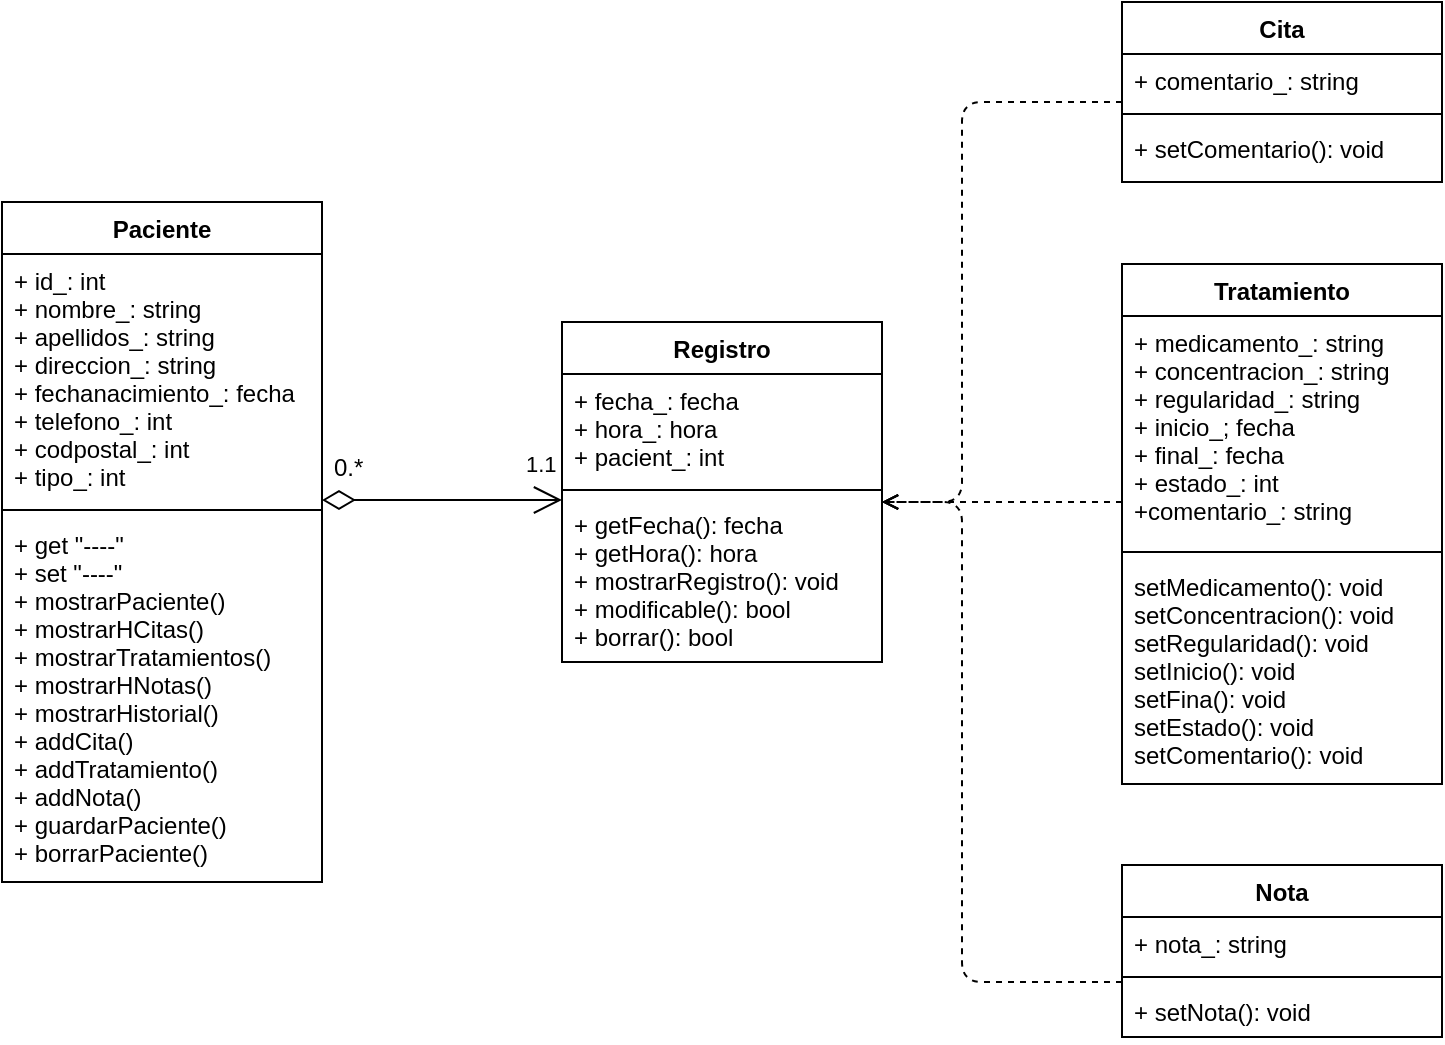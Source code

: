 <mxfile version="12.2.7" type="github" pages="1">
  <diagram id="tdgsSn6MBYifOmbUvM1O" name="Page-1">
    <mxGraphModel dx="1024" dy="566" grid="1" gridSize="10" guides="1" tooltips="1" connect="1" arrows="1" fold="1" page="1" pageScale="1" pageWidth="827" pageHeight="1169" math="0" shadow="0">
      <root>
        <mxCell id="0"/>
        <mxCell id="1" parent="0"/>
        <mxCell id="RfD7f8O184MrSpGz2rtI-1" value="Paciente" style="swimlane;fontStyle=1;align=center;verticalAlign=top;childLayout=stackLayout;horizontal=1;startSize=26;horizontalStack=0;resizeParent=1;resizeParentMax=0;resizeLast=0;collapsible=1;marginBottom=0;" parent="1" vertex="1">
          <mxGeometry x="80" y="210" width="160" height="340" as="geometry"/>
        </mxCell>
        <mxCell id="RfD7f8O184MrSpGz2rtI-2" value="+ id_: int&#xa;+ nombre_: string&#xa;+ apellidos_: string&#xa;+ direccion_: string&#xa;+ fechanacimiento_: fecha&#xa;+ telefono_: int&#xa;+ codpostal_: int&#xa;+ tipo_: int" style="text;strokeColor=none;fillColor=none;align=left;verticalAlign=top;spacingLeft=4;spacingRight=4;overflow=hidden;rotatable=0;points=[[0,0.5],[1,0.5]];portConstraint=eastwest;" parent="RfD7f8O184MrSpGz2rtI-1" vertex="1">
          <mxGeometry y="26" width="160" height="124" as="geometry"/>
        </mxCell>
        <mxCell id="RfD7f8O184MrSpGz2rtI-3" value="" style="line;strokeWidth=1;fillColor=none;align=left;verticalAlign=middle;spacingTop=-1;spacingLeft=3;spacingRight=3;rotatable=0;labelPosition=right;points=[];portConstraint=eastwest;" parent="RfD7f8O184MrSpGz2rtI-1" vertex="1">
          <mxGeometry y="150" width="160" height="8" as="geometry"/>
        </mxCell>
        <mxCell id="RfD7f8O184MrSpGz2rtI-4" value="+ get &quot;----&quot;&#xa;+ set &quot;----&quot;&#xa;+ mostrarPaciente()&#xa;+ mostrarHCitas()&#xa;+ mostrarTratamientos()&#xa;+ mostrarHNotas()&#xa;+ mostrarHistorial()&#xa;+ addCita()&#xa;+ addTratamiento()&#xa;+ addNota()&#xa;+ guardarPaciente()&#xa;+ borrarPaciente()" style="text;strokeColor=none;fillColor=none;align=left;verticalAlign=top;spacingLeft=4;spacingRight=4;overflow=hidden;rotatable=0;points=[[0,0.5],[1,0.5]];portConstraint=eastwest;" parent="RfD7f8O184MrSpGz2rtI-1" vertex="1">
          <mxGeometry y="158" width="160" height="182" as="geometry"/>
        </mxCell>
        <mxCell id="RfD7f8O184MrSpGz2rtI-5" value="Nota" style="swimlane;fontStyle=1;align=center;verticalAlign=top;childLayout=stackLayout;horizontal=1;startSize=26;horizontalStack=0;resizeParent=1;resizeParentMax=0;resizeLast=0;collapsible=1;marginBottom=0;" parent="1" vertex="1">
          <mxGeometry x="640" y="541.5" width="160" height="86" as="geometry"/>
        </mxCell>
        <mxCell id="RfD7f8O184MrSpGz2rtI-6" value="+ nota_: string" style="text;strokeColor=none;fillColor=none;align=left;verticalAlign=top;spacingLeft=4;spacingRight=4;overflow=hidden;rotatable=0;points=[[0,0.5],[1,0.5]];portConstraint=eastwest;" parent="RfD7f8O184MrSpGz2rtI-5" vertex="1">
          <mxGeometry y="26" width="160" height="26" as="geometry"/>
        </mxCell>
        <mxCell id="RfD7f8O184MrSpGz2rtI-7" value="" style="line;strokeWidth=1;fillColor=none;align=left;verticalAlign=middle;spacingTop=-1;spacingLeft=3;spacingRight=3;rotatable=0;labelPosition=right;points=[];portConstraint=eastwest;" parent="RfD7f8O184MrSpGz2rtI-5" vertex="1">
          <mxGeometry y="52" width="160" height="8" as="geometry"/>
        </mxCell>
        <mxCell id="RfD7f8O184MrSpGz2rtI-8" value="+ setNota(): void" style="text;strokeColor=none;fillColor=none;align=left;verticalAlign=top;spacingLeft=4;spacingRight=4;overflow=hidden;rotatable=0;points=[[0,0.5],[1,0.5]];portConstraint=eastwest;" parent="RfD7f8O184MrSpGz2rtI-5" vertex="1">
          <mxGeometry y="60" width="160" height="26" as="geometry"/>
        </mxCell>
        <mxCell id="RfD7f8O184MrSpGz2rtI-9" value="Tratamiento" style="swimlane;fontStyle=1;align=center;verticalAlign=top;childLayout=stackLayout;horizontal=1;startSize=26;horizontalStack=0;resizeParent=1;resizeParentMax=0;resizeLast=0;collapsible=1;marginBottom=0;" parent="1" vertex="1">
          <mxGeometry x="640" y="241" width="160" height="260" as="geometry"/>
        </mxCell>
        <mxCell id="RfD7f8O184MrSpGz2rtI-10" value="+ medicamento_: string&#xa;+ concentracion_: string&#xa;+ regularidad_: string&#xa;+ inicio_; fecha&#xa;+ final_: fecha&#xa;+ estado_: int&#xa;+comentario_: string" style="text;strokeColor=none;fillColor=none;align=left;verticalAlign=top;spacingLeft=4;spacingRight=4;overflow=hidden;rotatable=0;points=[[0,0.5],[1,0.5]];portConstraint=eastwest;" parent="RfD7f8O184MrSpGz2rtI-9" vertex="1">
          <mxGeometry y="26" width="160" height="114" as="geometry"/>
        </mxCell>
        <mxCell id="RfD7f8O184MrSpGz2rtI-11" value="" style="line;strokeWidth=1;fillColor=none;align=left;verticalAlign=middle;spacingTop=-1;spacingLeft=3;spacingRight=3;rotatable=0;labelPosition=right;points=[];portConstraint=eastwest;" parent="RfD7f8O184MrSpGz2rtI-9" vertex="1">
          <mxGeometry y="140" width="160" height="8" as="geometry"/>
        </mxCell>
        <mxCell id="RfD7f8O184MrSpGz2rtI-12" value="setMedicamento(): void&#xa;setConcentracion(): void&#xa;setRegularidad(): void&#xa;setInicio(): void&#xa;setFina(): void&#xa;setEstado(): void&#xa;setComentario(): void" style="text;strokeColor=none;fillColor=none;align=left;verticalAlign=top;spacingLeft=4;spacingRight=4;overflow=hidden;rotatable=0;points=[[0,0.5],[1,0.5]];portConstraint=eastwest;" parent="RfD7f8O184MrSpGz2rtI-9" vertex="1">
          <mxGeometry y="148" width="160" height="112" as="geometry"/>
        </mxCell>
        <mxCell id="RfD7f8O184MrSpGz2rtI-13" value="Cita" style="swimlane;fontStyle=1;align=center;verticalAlign=top;childLayout=stackLayout;horizontal=1;startSize=26;horizontalStack=0;resizeParent=1;resizeParentMax=0;resizeLast=0;collapsible=1;marginBottom=0;" parent="1" vertex="1">
          <mxGeometry x="640" y="110" width="160" height="90" as="geometry"/>
        </mxCell>
        <mxCell id="RfD7f8O184MrSpGz2rtI-14" value="+ comentario_: string" style="text;strokeColor=none;fillColor=none;align=left;verticalAlign=top;spacingLeft=4;spacingRight=4;overflow=hidden;rotatable=0;points=[[0,0.5],[1,0.5]];portConstraint=eastwest;" parent="RfD7f8O184MrSpGz2rtI-13" vertex="1">
          <mxGeometry y="26" width="160" height="26" as="geometry"/>
        </mxCell>
        <mxCell id="RfD7f8O184MrSpGz2rtI-15" value="" style="line;strokeWidth=1;fillColor=none;align=left;verticalAlign=middle;spacingTop=-1;spacingLeft=3;spacingRight=3;rotatable=0;labelPosition=right;points=[];portConstraint=eastwest;" parent="RfD7f8O184MrSpGz2rtI-13" vertex="1">
          <mxGeometry y="52" width="160" height="8" as="geometry"/>
        </mxCell>
        <mxCell id="RfD7f8O184MrSpGz2rtI-16" value="+ setComentario(): void" style="text;strokeColor=none;fillColor=none;align=left;verticalAlign=top;spacingLeft=4;spacingRight=4;overflow=hidden;rotatable=0;points=[[0,0.5],[1,0.5]];portConstraint=eastwest;" parent="RfD7f8O184MrSpGz2rtI-13" vertex="1">
          <mxGeometry y="60" width="160" height="30" as="geometry"/>
        </mxCell>
        <mxCell id="RfD7f8O184MrSpGz2rtI-17" value="Registro" style="swimlane;fontStyle=1;align=center;verticalAlign=top;childLayout=stackLayout;horizontal=1;startSize=26;horizontalStack=0;resizeParent=1;resizeParentMax=0;resizeLast=0;collapsible=1;marginBottom=0;" parent="1" vertex="1">
          <mxGeometry x="360" y="270" width="160" height="170" as="geometry"/>
        </mxCell>
        <mxCell id="RfD7f8O184MrSpGz2rtI-18" value="+ fecha_: fecha&#xa;+ hora_: hora&#xa;+ pacient_: int" style="text;strokeColor=none;fillColor=none;align=left;verticalAlign=top;spacingLeft=4;spacingRight=4;overflow=hidden;rotatable=0;points=[[0,0.5],[1,0.5]];portConstraint=eastwest;" parent="RfD7f8O184MrSpGz2rtI-17" vertex="1">
          <mxGeometry y="26" width="160" height="54" as="geometry"/>
        </mxCell>
        <mxCell id="RfD7f8O184MrSpGz2rtI-19" value="" style="line;strokeWidth=1;fillColor=none;align=left;verticalAlign=middle;spacingTop=-1;spacingLeft=3;spacingRight=3;rotatable=0;labelPosition=right;points=[];portConstraint=eastwest;" parent="RfD7f8O184MrSpGz2rtI-17" vertex="1">
          <mxGeometry y="80" width="160" height="8" as="geometry"/>
        </mxCell>
        <mxCell id="RfD7f8O184MrSpGz2rtI-20" value="+ getFecha(): fecha&#xa;+ getHora(): hora&#xa;+ mostrarRegistro(): void&#xa;+ modificable(): bool&#xa;+ borrar(): bool" style="text;strokeColor=none;fillColor=none;align=left;verticalAlign=top;spacingLeft=4;spacingRight=4;overflow=hidden;rotatable=0;points=[[0,0.5],[1,0.5]];portConstraint=eastwest;" parent="RfD7f8O184MrSpGz2rtI-17" vertex="1">
          <mxGeometry y="88" width="160" height="82" as="geometry"/>
        </mxCell>
        <mxCell id="RfD7f8O184MrSpGz2rtI-27" value="1.1" style="endArrow=open;html=1;endSize=12;startArrow=diamondThin;startSize=14;startFill=0;edgeStyle=orthogonalEdgeStyle;align=left;verticalAlign=bottom;" parent="1" edge="1">
          <mxGeometry x="0.667" y="9" relative="1" as="geometry">
            <mxPoint x="240" y="359" as="sourcePoint"/>
            <mxPoint x="360" y="359" as="targetPoint"/>
            <mxPoint as="offset"/>
          </mxGeometry>
        </mxCell>
        <mxCell id="RfD7f8O184MrSpGz2rtI-28" value="" style="html=1;verticalAlign=bottom;endArrow=open;dashed=1;endFill=0;" parent="1" edge="1">
          <mxGeometry width="80" relative="1" as="geometry">
            <mxPoint x="640" y="600" as="sourcePoint"/>
            <mxPoint x="520" y="360" as="targetPoint"/>
            <Array as="points">
              <mxPoint x="560" y="600"/>
              <mxPoint x="560" y="360"/>
            </Array>
          </mxGeometry>
        </mxCell>
        <mxCell id="RfD7f8O184MrSpGz2rtI-29" value="" style="html=1;verticalAlign=bottom;endArrow=open;dashed=1;endFill=0;" parent="1" edge="1">
          <mxGeometry width="80" relative="1" as="geometry">
            <mxPoint x="640" y="360" as="sourcePoint"/>
            <mxPoint x="520" y="360" as="targetPoint"/>
          </mxGeometry>
        </mxCell>
        <mxCell id="RfD7f8O184MrSpGz2rtI-30" value="" style="html=1;verticalAlign=bottom;endArrow=open;dashed=1;endFill=0;" parent="1" edge="1">
          <mxGeometry width="80" relative="1" as="geometry">
            <mxPoint x="640" y="160" as="sourcePoint"/>
            <mxPoint x="520" y="360" as="targetPoint"/>
            <Array as="points">
              <mxPoint x="560" y="160"/>
              <mxPoint x="560" y="360"/>
            </Array>
          </mxGeometry>
        </mxCell>
        <mxCell id="RfD7f8O184MrSpGz2rtI-31" value="0.*" style="text;strokeColor=none;fillColor=none;align=left;verticalAlign=top;spacingLeft=4;spacingRight=4;overflow=hidden;rotatable=0;points=[[0,0.5],[1,0.5]];portConstraint=eastwest;" parent="1" vertex="1">
          <mxGeometry x="240" y="329" width="100" height="26" as="geometry"/>
        </mxCell>
      </root>
    </mxGraphModel>
  </diagram>
</mxfile>

